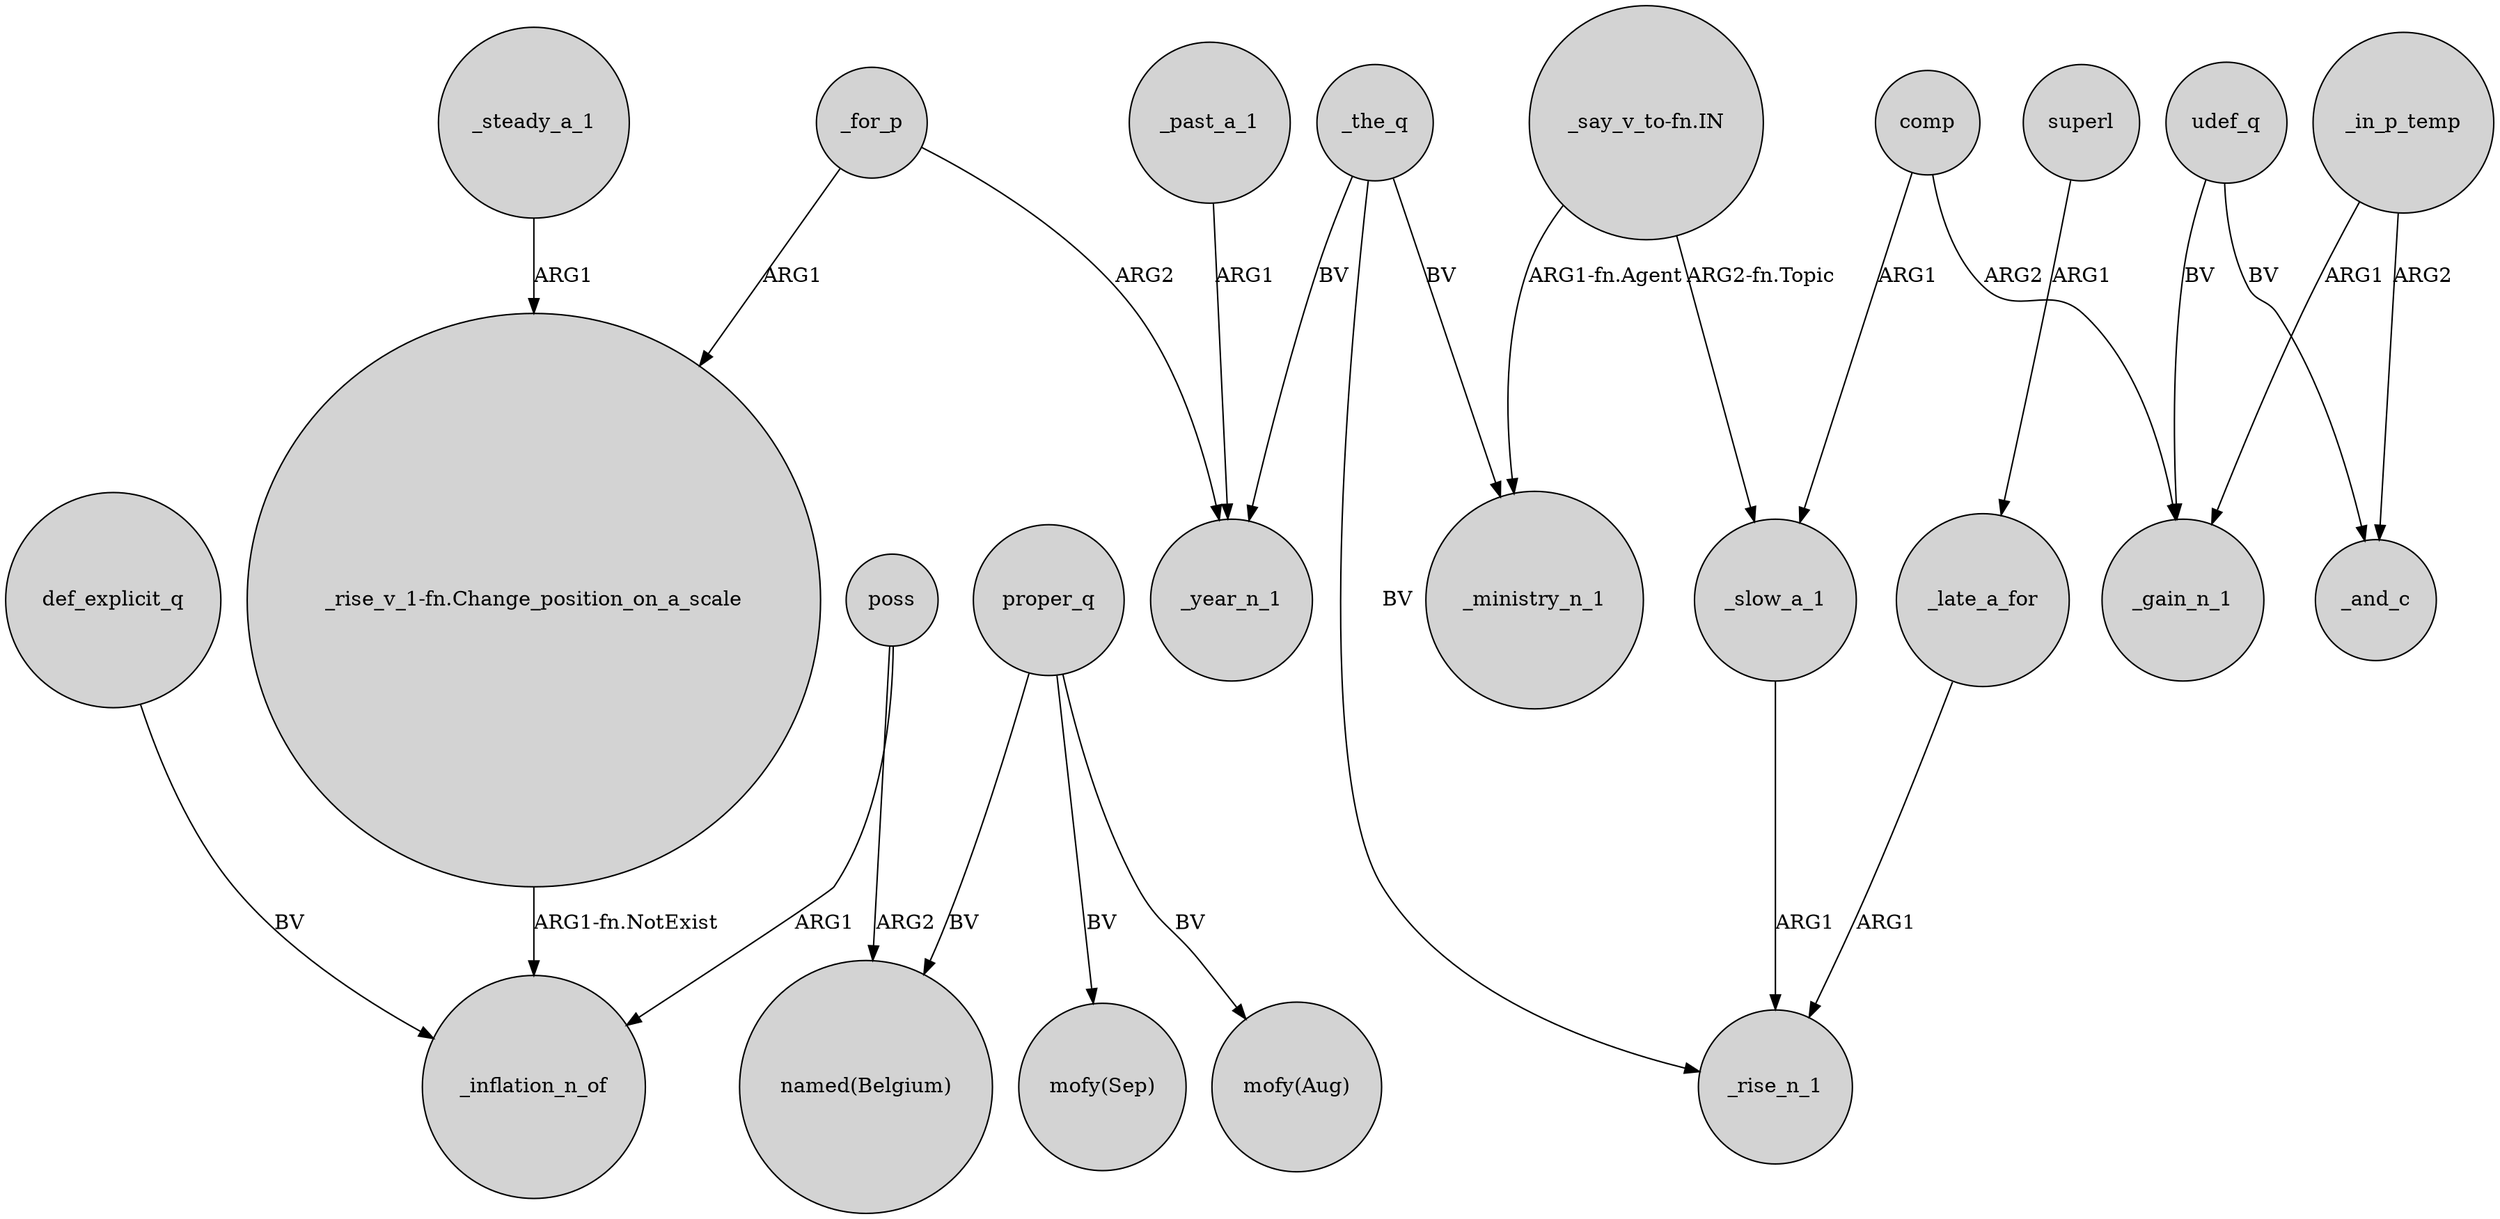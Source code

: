 digraph {
	node [shape=circle style=filled]
	_steady_a_1 -> "_rise_v_1-fn.Change_position_on_a_scale" [label=ARG1]
	_for_p -> _year_n_1 [label=ARG2]
	proper_q -> "named(Belgium)" [label=BV]
	udef_q -> _gain_n_1 [label=BV]
	_the_q -> _ministry_n_1 [label=BV]
	def_explicit_q -> _inflation_n_of [label=BV]
	_late_a_for -> _rise_n_1 [label=ARG1]
	comp -> _gain_n_1 [label=ARG2]
	superl -> _late_a_for [label=ARG1]
	poss -> "named(Belgium)" [label=ARG2]
	proper_q -> "mofy(Sep)" [label=BV]
	_past_a_1 -> _year_n_1 [label=ARG1]
	_the_q -> _rise_n_1 [label=BV]
	proper_q -> "mofy(Aug)" [label=BV]
	poss -> _inflation_n_of [label=ARG1]
	comp -> _slow_a_1 [label=ARG1]
	_the_q -> _year_n_1 [label=BV]
	_in_p_temp -> _and_c [label=ARG2]
	"_say_v_to-fn.IN" -> _slow_a_1 [label="ARG2-fn.Topic"]
	_for_p -> "_rise_v_1-fn.Change_position_on_a_scale" [label=ARG1]
	_slow_a_1 -> _rise_n_1 [label=ARG1]
	_in_p_temp -> _gain_n_1 [label=ARG1]
	udef_q -> _and_c [label=BV]
	"_say_v_to-fn.IN" -> _ministry_n_1 [label="ARG1-fn.Agent"]
	"_rise_v_1-fn.Change_position_on_a_scale" -> _inflation_n_of [label="ARG1-fn.NotExist"]
}
